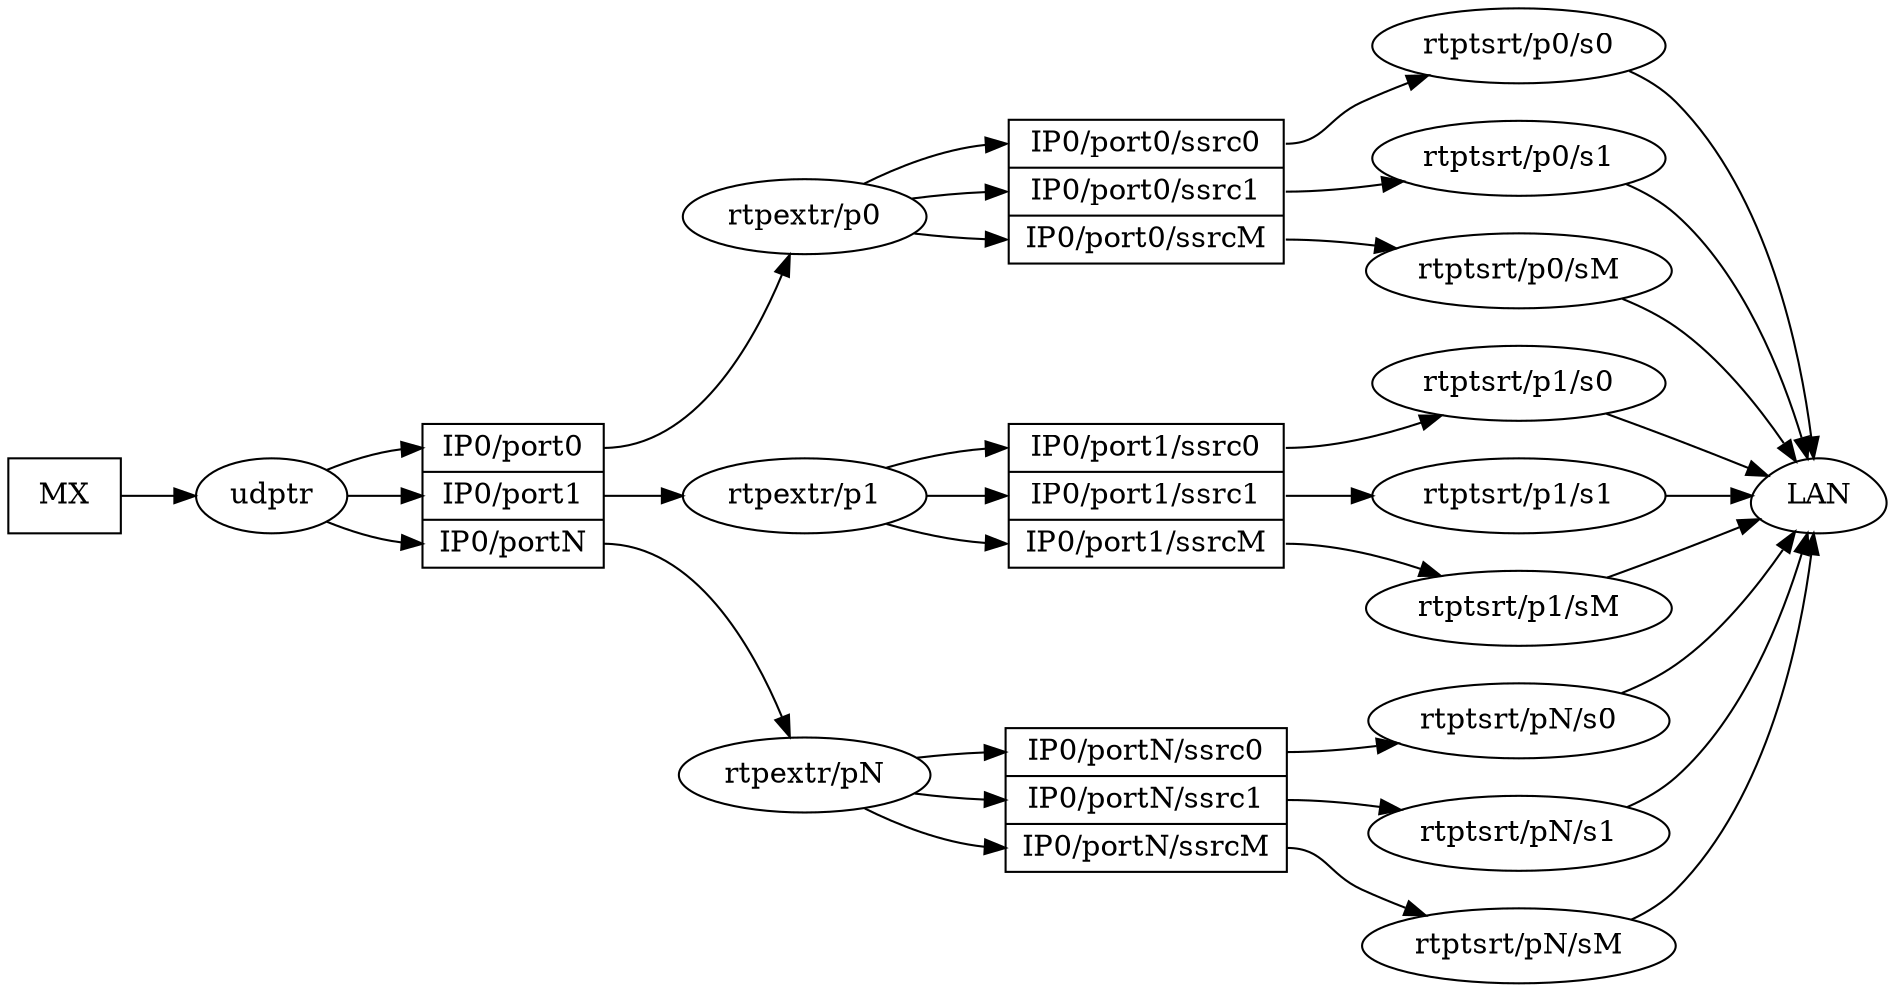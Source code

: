 digraph G {
  dpi = 75;
  rankdir = LR;

  MX [ shape = box ];

  MX -> udptr;

  udptr -> ip0:p0;
  udptr -> ip0:p1;
  udptr -> ip0:pN;

  ip0 [ shape =record rankdir = TB label = "<p0> IP0/port0|<p1> IP0/port1|<pN> IP0/portN" ];

  ip0:p0 -> "rtpextr/p0";
  ip0:p1 -> "rtpextr/p1";
  ip0:pN -> "rtpextr/pN";

  "rtpextr/p0" -> ip0p0:s0;
  "rtpextr/p0" -> ip0p0:s1;
  "rtpextr/p0" -> ip0p0:sM;
  "rtpextr/p1" -> ip0p1:s0;
  "rtpextr/p1" -> ip0p1:s1;
  "rtpextr/p1" -> ip0p1:sM;
  "rtpextr/pN" -> ip0pN:s0;
  "rtpextr/pN" -> ip0pN:s1;
  "rtpextr/pN" -> ip0pN:sM;

  ip0p0 [ shape =record rankdir = TB label = "<s0> IP0/port0/ssrc0|<s1> IP0/port0/ssrc1|<sM> IP0/port0/ssrcM" ];
  ip0p1 [ shape =record rankdir = TB label = "<s0> IP0/port1/ssrc0|<s1> IP0/port1/ssrc1|<sM> IP0/port1/ssrcM" ];
  ip0pN [ shape =record rankdir = TB label = "<s0> IP0/portN/ssrc0|<s1> IP0/portN/ssrc1|<sM> IP0/portN/ssrcM" ];

  ip0p0:s0 -> "rtptsrt/p0/s0";
  ip0p0:s1 -> "rtptsrt/p0/s1";
  ip0p0:sM -> "rtptsrt/p0/sM";
  ip0p1:s0 -> "rtptsrt/p1/s0";
  ip0p1:s1 -> "rtptsrt/p1/s1";
  ip0p1:sM -> "rtptsrt/p1/sM";
  ip0pN:s0 -> "rtptsrt/pN/s0";
  ip0pN:s1 -> "rtptsrt/pN/s1";
  ip0pN:sM -> "rtptsrt/pN/sM";

  "rtptsrt/p0/s0" -> LAN;
  "rtptsrt/p0/s1" -> LAN;
  "rtptsrt/p0/sM" -> LAN;
  "rtptsrt/p1/s0" -> LAN;
  "rtptsrt/p1/s1" -> LAN;
  "rtptsrt/p1/sM" -> LAN;
  "rtptsrt/pN/s0" -> LAN;
  "rtptsrt/pN/s1" -> LAN;
  "rtptsrt/pN/sM" -> LAN;
  
  LAN [ shape = egg ];
}
